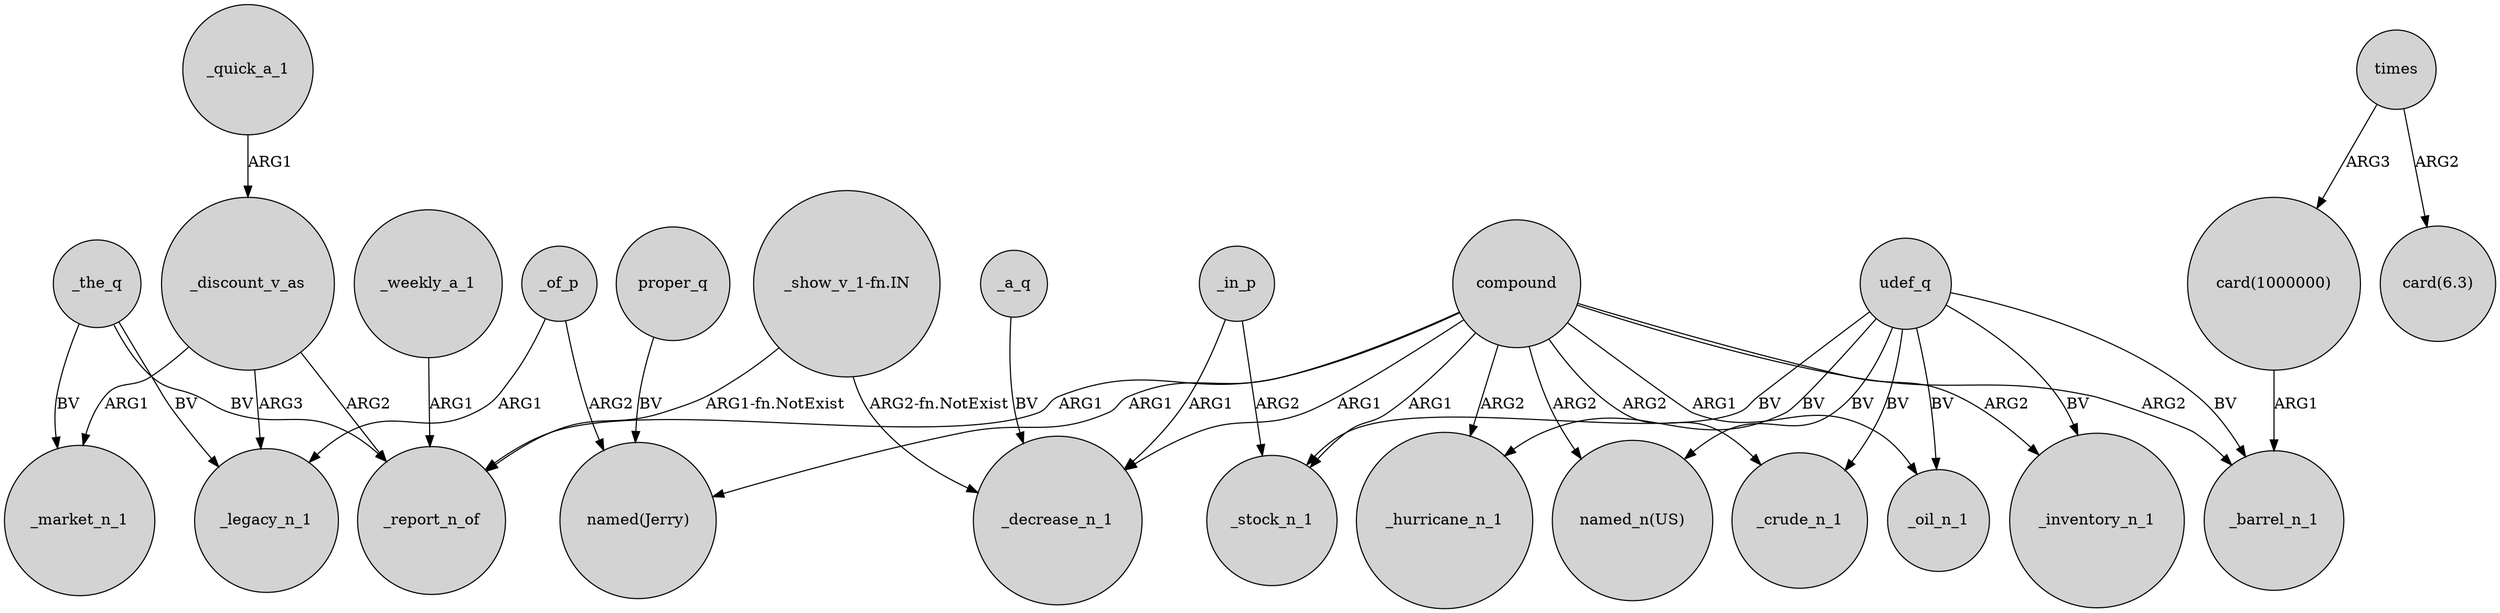 digraph {
	node [shape=circle style=filled]
	compound -> _report_n_of [label=ARG1]
	_a_q -> _decrease_n_1 [label=BV]
	udef_q -> "named_n(US)" [label=BV]
	compound -> _oil_n_1 [label=ARG1]
	_the_q -> _legacy_n_1 [label=BV]
	compound -> "named(Jerry)" [label=ARG1]
	_of_p -> "named(Jerry)" [label=ARG2]
	_weekly_a_1 -> _report_n_of [label=ARG1]
	"card(1000000)" -> _barrel_n_1 [label=ARG1]
	compound -> _stock_n_1 [label=ARG1]
	"_show_v_1-fn.IN" -> _report_n_of [label="ARG1-fn.NotExist"]
	_quick_a_1 -> _discount_v_as [label=ARG1]
	_discount_v_as -> _report_n_of [label=ARG2]
	compound -> _barrel_n_1 [label=ARG2]
	"_show_v_1-fn.IN" -> _decrease_n_1 [label="ARG2-fn.NotExist"]
	compound -> "named_n(US)" [label=ARG2]
	compound -> _inventory_n_1 [label=ARG2]
	udef_q -> _hurricane_n_1 [label=BV]
	udef_q -> _stock_n_1 [label=BV]
	times -> "card(1000000)" [label=ARG3]
	_the_q -> _report_n_of [label=BV]
	udef_q -> _inventory_n_1 [label=BV]
	proper_q -> "named(Jerry)" [label=BV]
	udef_q -> _oil_n_1 [label=BV]
	_discount_v_as -> _legacy_n_1 [label=ARG3]
	_discount_v_as -> _market_n_1 [label=ARG1]
	compound -> _hurricane_n_1 [label=ARG2]
	udef_q -> _barrel_n_1 [label=BV]
	_of_p -> _legacy_n_1 [label=ARG1]
	udef_q -> _crude_n_1 [label=BV]
	_the_q -> _market_n_1 [label=BV]
	_in_p -> _decrease_n_1 [label=ARG1]
	times -> "card(6.3)" [label=ARG2]
	_in_p -> _stock_n_1 [label=ARG2]
	compound -> _crude_n_1 [label=ARG2]
	compound -> _decrease_n_1 [label=ARG1]
}
